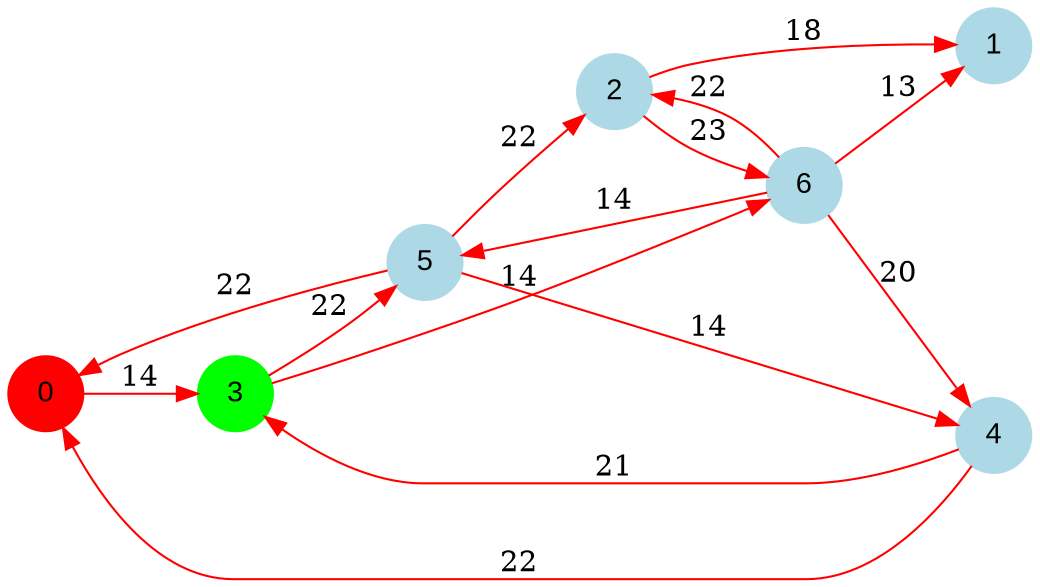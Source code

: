 digraph graphe {
rankdir = LR;
edge [color=red];
0 [fontname="Arial", shape = circle, color=red, style=filled];
1 [fontname="Arial", shape = circle, color=lightblue, style=filled];
2 [fontname="Arial", shape = circle, color=lightblue, style=filled];
3 [fontname="Arial", shape = circle, color=green, style=filled];
4 [fontname="Arial", shape = circle, color=lightblue, style=filled];
5 [fontname="Arial", shape = circle, color=lightblue, style=filled];
6 [fontname="Arial", shape = circle, color=lightblue, style=filled];
	0 -> 3 [label = "14"];
	2 -> 1 [label = "18"];
	2 -> 6 [label = "23"];
	3 -> 5 [label = "22"];
	3 -> 6 [label = "14"];
	4 -> 0 [label = "22"];
	4 -> 3 [label = "21"];
	5 -> 0 [label = "22"];
	5 -> 2 [label = "22"];
	5 -> 4 [label = "14"];
	6 -> 1 [label = "13"];
	6 -> 2 [label = "22"];
	6 -> 4 [label = "20"];
	6 -> 5 [label = "14"];
}